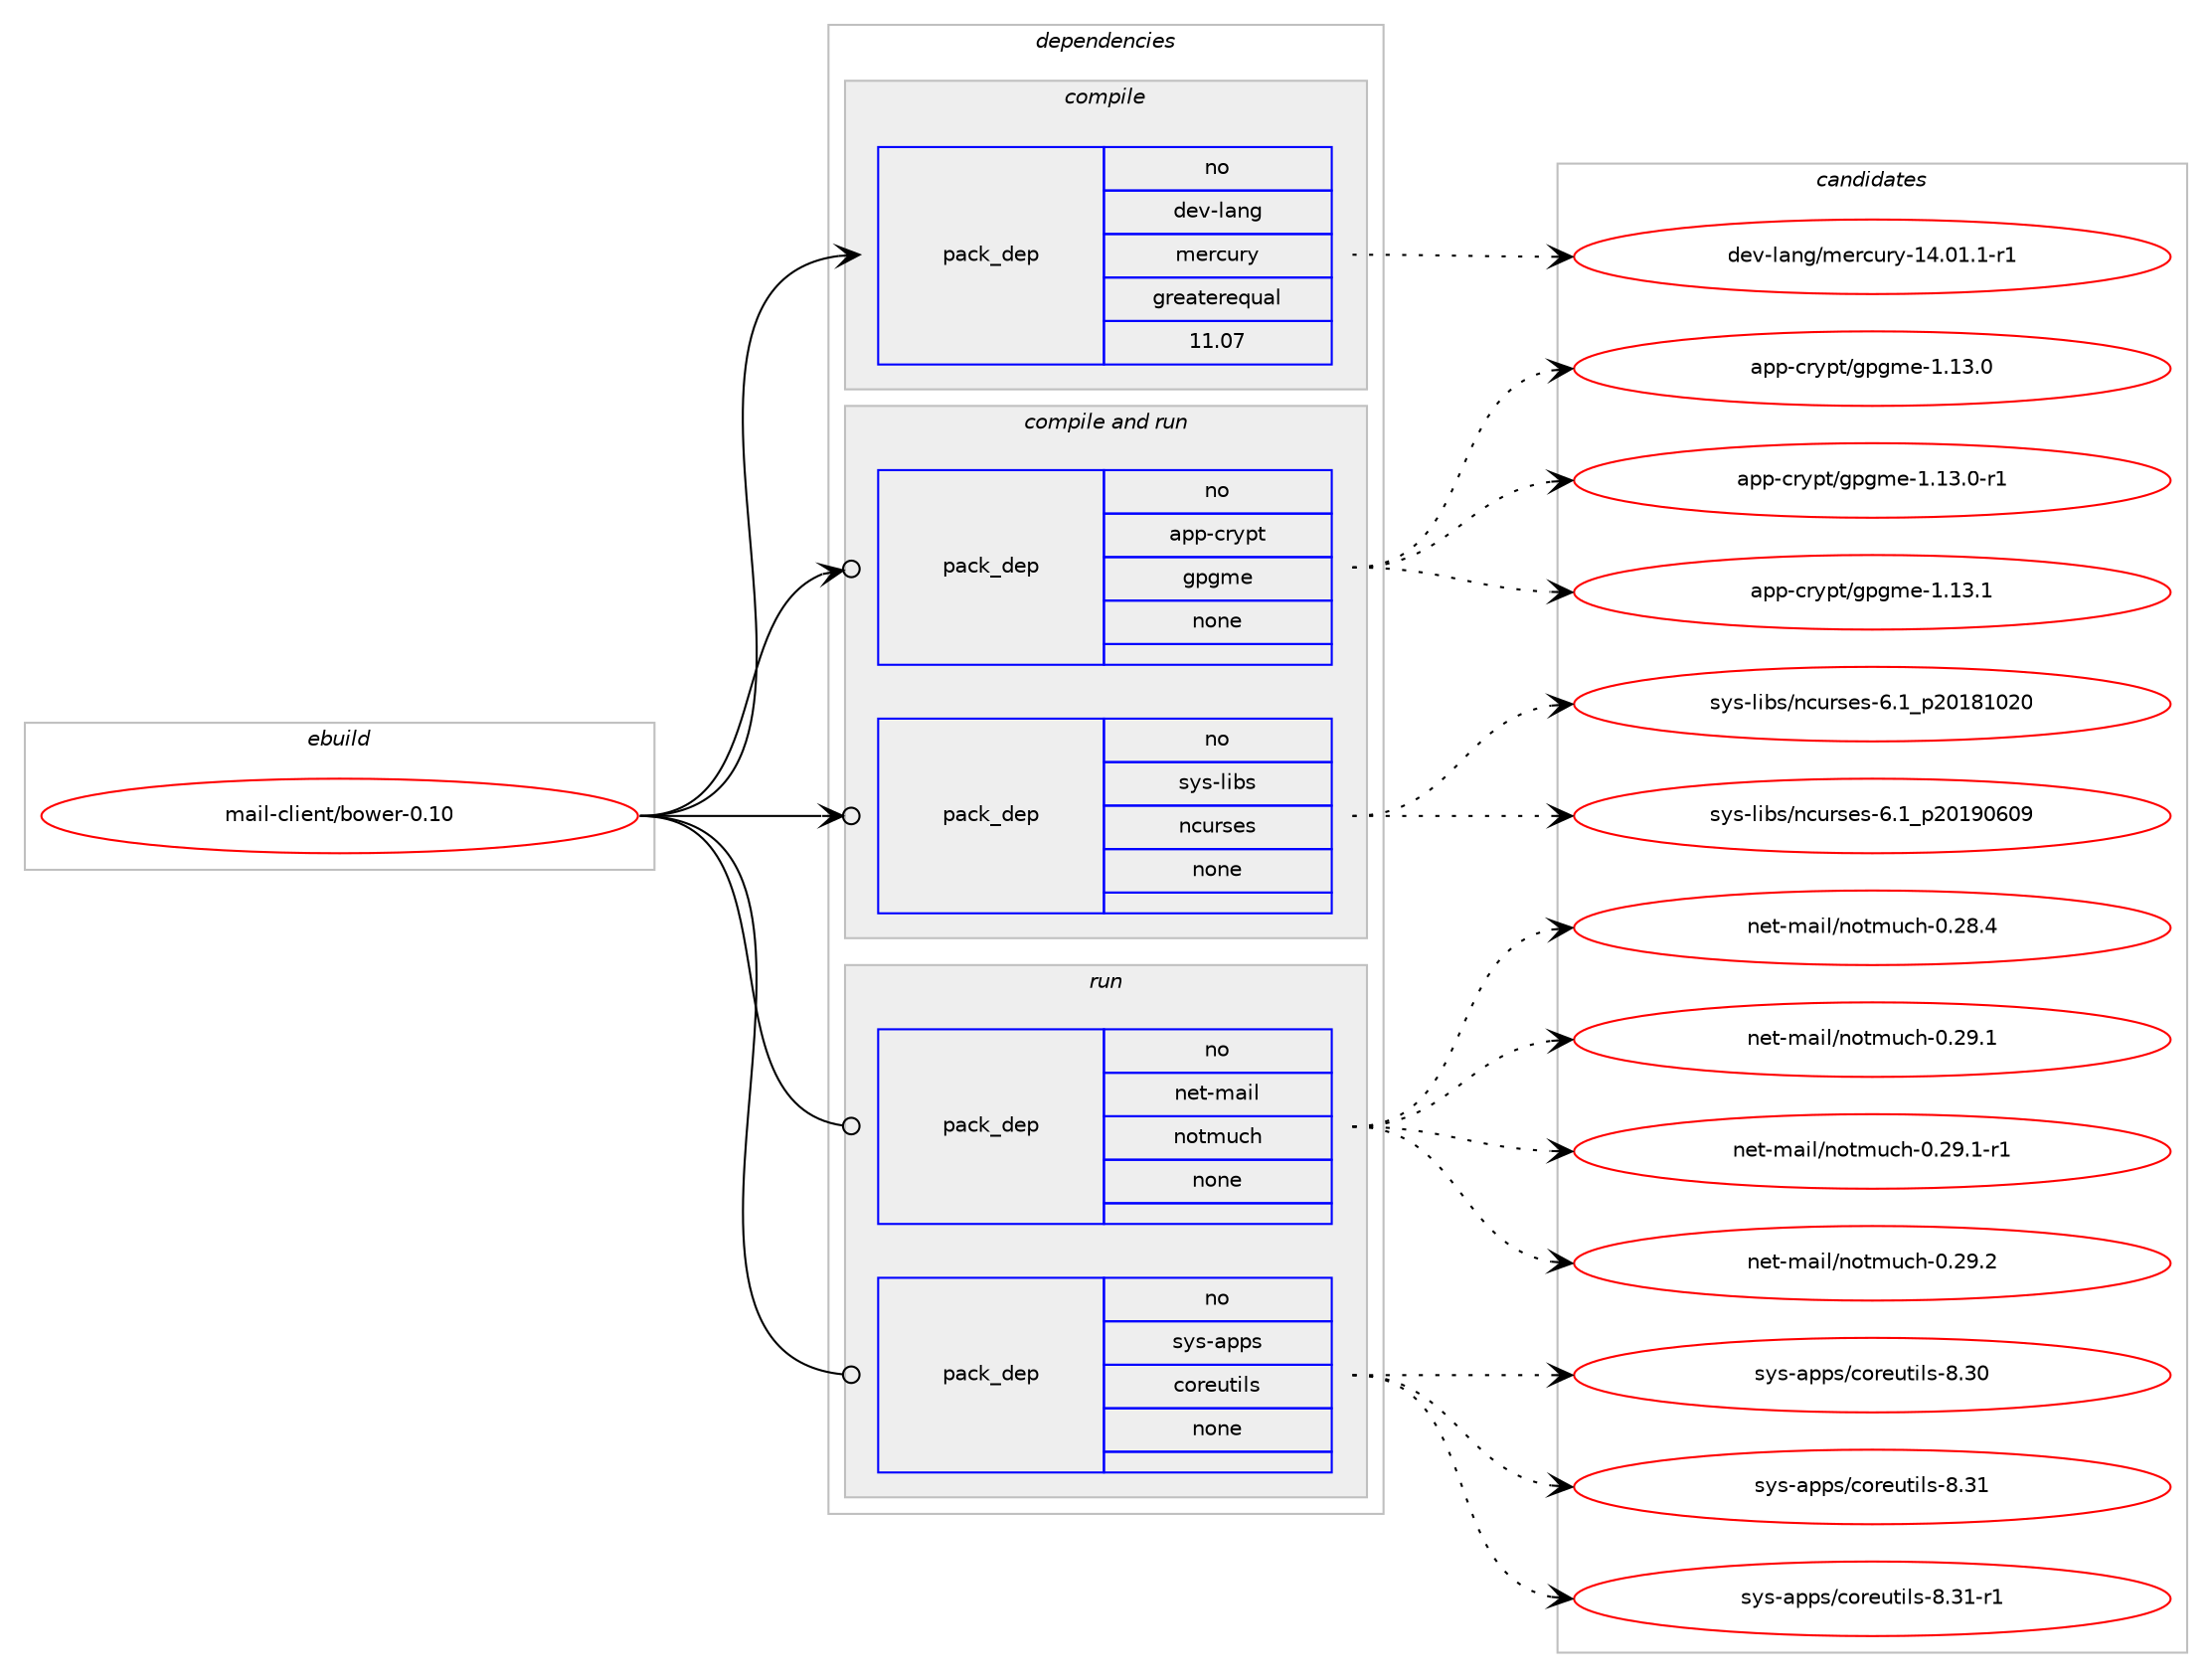 digraph prolog {

# *************
# Graph options
# *************

newrank=true;
concentrate=true;
compound=true;
graph [rankdir=LR,fontname=Helvetica,fontsize=10,ranksep=1.5];#, ranksep=2.5, nodesep=0.2];
edge  [arrowhead=vee];
node  [fontname=Helvetica,fontsize=10];

# **********
# The ebuild
# **********

subgraph cluster_leftcol {
color=gray;
rank=same;
label=<<i>ebuild</i>>;
id [label="mail-client/bower-0.10", color=red, width=4, href="../mail-client/bower-0.10.svg"];
}

# ****************
# The dependencies
# ****************

subgraph cluster_midcol {
color=gray;
label=<<i>dependencies</i>>;
subgraph cluster_compile {
fillcolor="#eeeeee";
style=filled;
label=<<i>compile</i>>;
subgraph pack569489 {
dependency770585 [label=<<TABLE BORDER="0" CELLBORDER="1" CELLSPACING="0" CELLPADDING="4" WIDTH="220"><TR><TD ROWSPAN="6" CELLPADDING="30">pack_dep</TD></TR><TR><TD WIDTH="110">no</TD></TR><TR><TD>dev-lang</TD></TR><TR><TD>mercury</TD></TR><TR><TD>greaterequal</TD></TR><TR><TD>11.07</TD></TR></TABLE>>, shape=none, color=blue];
}
id:e -> dependency770585:w [weight=20,style="solid",arrowhead="vee"];
}
subgraph cluster_compileandrun {
fillcolor="#eeeeee";
style=filled;
label=<<i>compile and run</i>>;
subgraph pack569490 {
dependency770586 [label=<<TABLE BORDER="0" CELLBORDER="1" CELLSPACING="0" CELLPADDING="4" WIDTH="220"><TR><TD ROWSPAN="6" CELLPADDING="30">pack_dep</TD></TR><TR><TD WIDTH="110">no</TD></TR><TR><TD>app-crypt</TD></TR><TR><TD>gpgme</TD></TR><TR><TD>none</TD></TR><TR><TD></TD></TR></TABLE>>, shape=none, color=blue];
}
id:e -> dependency770586:w [weight=20,style="solid",arrowhead="odotvee"];
subgraph pack569491 {
dependency770587 [label=<<TABLE BORDER="0" CELLBORDER="1" CELLSPACING="0" CELLPADDING="4" WIDTH="220"><TR><TD ROWSPAN="6" CELLPADDING="30">pack_dep</TD></TR><TR><TD WIDTH="110">no</TD></TR><TR><TD>sys-libs</TD></TR><TR><TD>ncurses</TD></TR><TR><TD>none</TD></TR><TR><TD></TD></TR></TABLE>>, shape=none, color=blue];
}
id:e -> dependency770587:w [weight=20,style="solid",arrowhead="odotvee"];
}
subgraph cluster_run {
fillcolor="#eeeeee";
style=filled;
label=<<i>run</i>>;
subgraph pack569492 {
dependency770588 [label=<<TABLE BORDER="0" CELLBORDER="1" CELLSPACING="0" CELLPADDING="4" WIDTH="220"><TR><TD ROWSPAN="6" CELLPADDING="30">pack_dep</TD></TR><TR><TD WIDTH="110">no</TD></TR><TR><TD>net-mail</TD></TR><TR><TD>notmuch</TD></TR><TR><TD>none</TD></TR><TR><TD></TD></TR></TABLE>>, shape=none, color=blue];
}
id:e -> dependency770588:w [weight=20,style="solid",arrowhead="odot"];
subgraph pack569493 {
dependency770589 [label=<<TABLE BORDER="0" CELLBORDER="1" CELLSPACING="0" CELLPADDING="4" WIDTH="220"><TR><TD ROWSPAN="6" CELLPADDING="30">pack_dep</TD></TR><TR><TD WIDTH="110">no</TD></TR><TR><TD>sys-apps</TD></TR><TR><TD>coreutils</TD></TR><TR><TD>none</TD></TR><TR><TD></TD></TR></TABLE>>, shape=none, color=blue];
}
id:e -> dependency770589:w [weight=20,style="solid",arrowhead="odot"];
}
}

# **************
# The candidates
# **************

subgraph cluster_choices {
rank=same;
color=gray;
label=<<i>candidates</i>>;

subgraph choice569489 {
color=black;
nodesep=1;
choice1001011184510897110103471091011149911711412145495246484946494511449 [label="dev-lang/mercury-14.01.1-r1", color=red, width=4,href="../dev-lang/mercury-14.01.1-r1.svg"];
dependency770585:e -> choice1001011184510897110103471091011149911711412145495246484946494511449:w [style=dotted,weight="100"];
}
subgraph choice569490 {
color=black;
nodesep=1;
choice9711211245991141211121164710311210310910145494649514648 [label="app-crypt/gpgme-1.13.0", color=red, width=4,href="../app-crypt/gpgme-1.13.0.svg"];
choice97112112459911412111211647103112103109101454946495146484511449 [label="app-crypt/gpgme-1.13.0-r1", color=red, width=4,href="../app-crypt/gpgme-1.13.0-r1.svg"];
choice9711211245991141211121164710311210310910145494649514649 [label="app-crypt/gpgme-1.13.1", color=red, width=4,href="../app-crypt/gpgme-1.13.1.svg"];
dependency770586:e -> choice9711211245991141211121164710311210310910145494649514648:w [style=dotted,weight="100"];
dependency770586:e -> choice97112112459911412111211647103112103109101454946495146484511449:w [style=dotted,weight="100"];
dependency770586:e -> choice9711211245991141211121164710311210310910145494649514649:w [style=dotted,weight="100"];
}
subgraph choice569491 {
color=black;
nodesep=1;
choice1151211154510810598115471109911711411510111545544649951125048495649485048 [label="sys-libs/ncurses-6.1_p20181020", color=red, width=4,href="../sys-libs/ncurses-6.1_p20181020.svg"];
choice1151211154510810598115471109911711411510111545544649951125048495748544857 [label="sys-libs/ncurses-6.1_p20190609", color=red, width=4,href="../sys-libs/ncurses-6.1_p20190609.svg"];
dependency770587:e -> choice1151211154510810598115471109911711411510111545544649951125048495649485048:w [style=dotted,weight="100"];
dependency770587:e -> choice1151211154510810598115471109911711411510111545544649951125048495748544857:w [style=dotted,weight="100"];
}
subgraph choice569492 {
color=black;
nodesep=1;
choice1101011164510997105108471101111161091179910445484650564652 [label="net-mail/notmuch-0.28.4", color=red, width=4,href="../net-mail/notmuch-0.28.4.svg"];
choice1101011164510997105108471101111161091179910445484650574649 [label="net-mail/notmuch-0.29.1", color=red, width=4,href="../net-mail/notmuch-0.29.1.svg"];
choice11010111645109971051084711011111610911799104454846505746494511449 [label="net-mail/notmuch-0.29.1-r1", color=red, width=4,href="../net-mail/notmuch-0.29.1-r1.svg"];
choice1101011164510997105108471101111161091179910445484650574650 [label="net-mail/notmuch-0.29.2", color=red, width=4,href="../net-mail/notmuch-0.29.2.svg"];
dependency770588:e -> choice1101011164510997105108471101111161091179910445484650564652:w [style=dotted,weight="100"];
dependency770588:e -> choice1101011164510997105108471101111161091179910445484650574649:w [style=dotted,weight="100"];
dependency770588:e -> choice11010111645109971051084711011111610911799104454846505746494511449:w [style=dotted,weight="100"];
dependency770588:e -> choice1101011164510997105108471101111161091179910445484650574650:w [style=dotted,weight="100"];
}
subgraph choice569493 {
color=black;
nodesep=1;
choice115121115459711211211547991111141011171161051081154556465148 [label="sys-apps/coreutils-8.30", color=red, width=4,href="../sys-apps/coreutils-8.30.svg"];
choice115121115459711211211547991111141011171161051081154556465149 [label="sys-apps/coreutils-8.31", color=red, width=4,href="../sys-apps/coreutils-8.31.svg"];
choice1151211154597112112115479911111410111711610510811545564651494511449 [label="sys-apps/coreutils-8.31-r1", color=red, width=4,href="../sys-apps/coreutils-8.31-r1.svg"];
dependency770589:e -> choice115121115459711211211547991111141011171161051081154556465148:w [style=dotted,weight="100"];
dependency770589:e -> choice115121115459711211211547991111141011171161051081154556465149:w [style=dotted,weight="100"];
dependency770589:e -> choice1151211154597112112115479911111410111711610510811545564651494511449:w [style=dotted,weight="100"];
}
}

}
